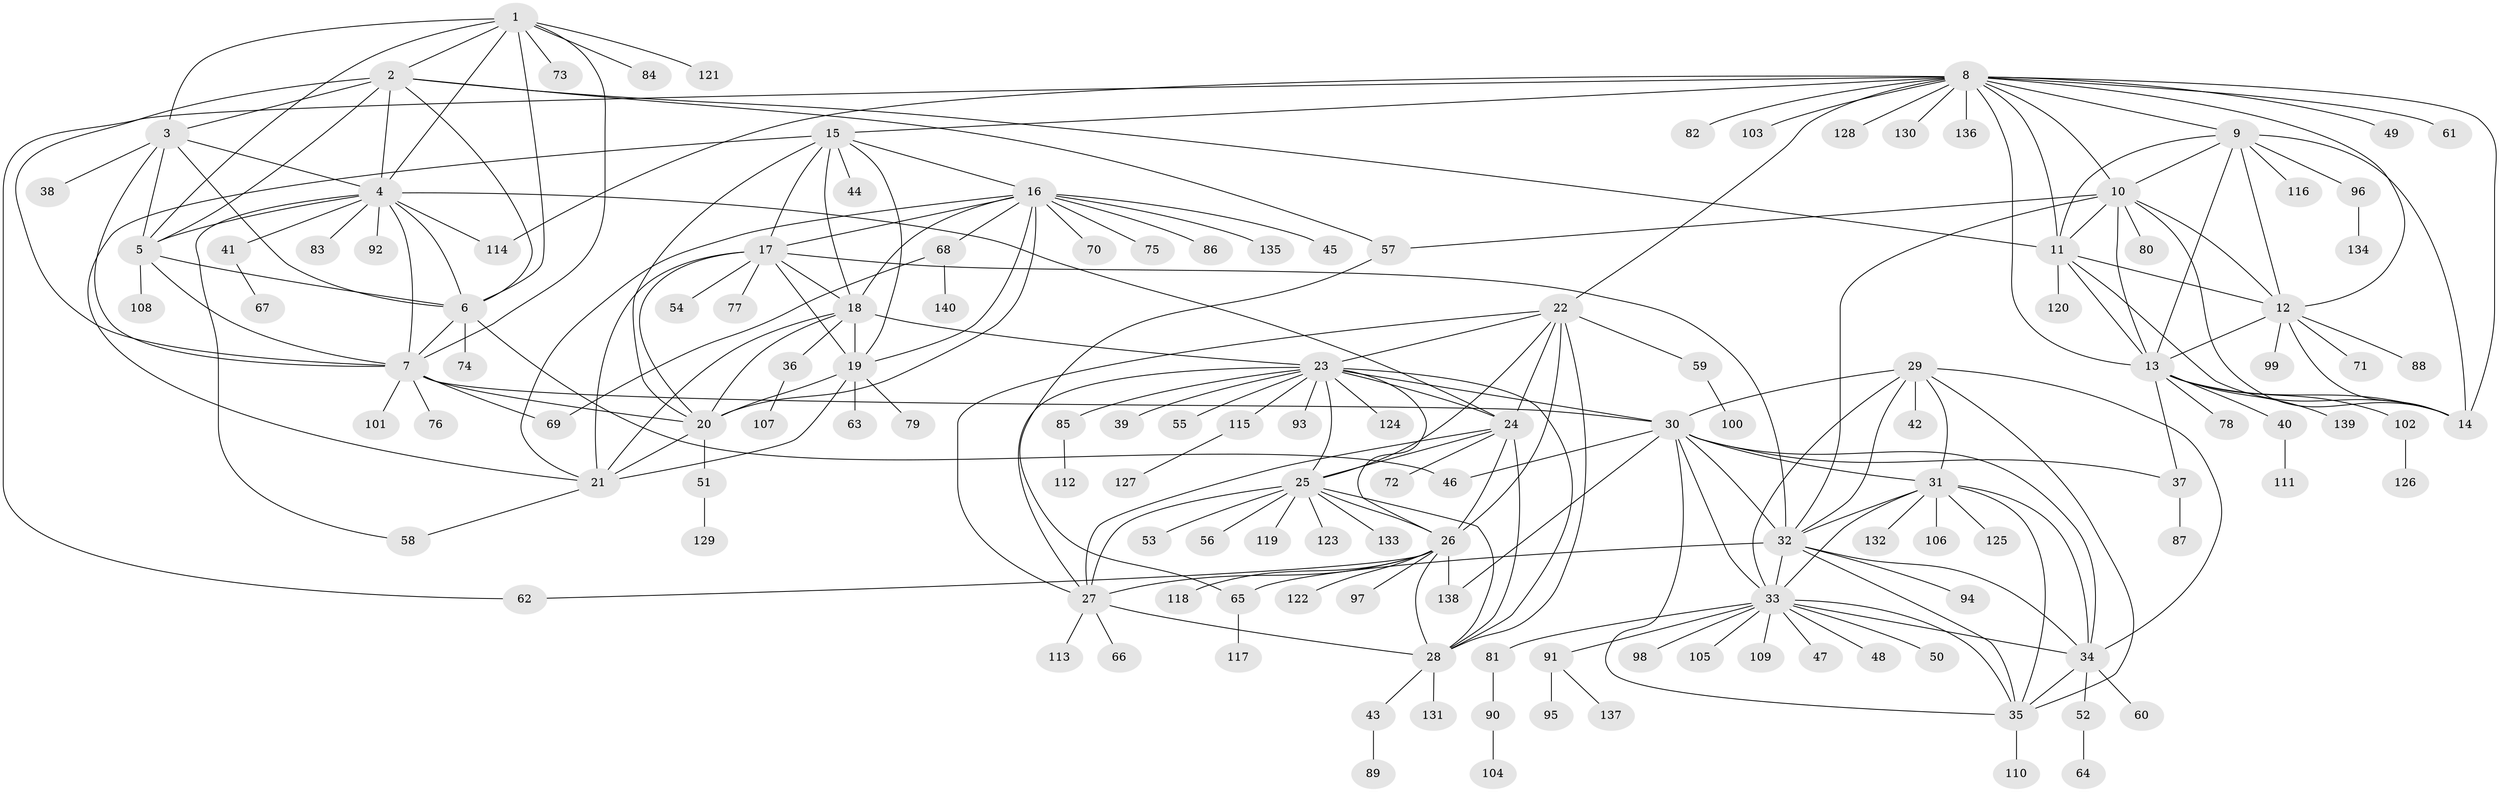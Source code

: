 // coarse degree distribution, {11: 0.045454545454545456, 8: 0.045454545454545456, 4: 0.022727272727272728, 10: 0.045454545454545456, 9: 0.045454545454545456, 7: 0.09090909090909091, 6: 0.11363636363636363, 1: 0.38636363636363635, 2: 0.18181818181818182, 3: 0.022727272727272728}
// Generated by graph-tools (version 1.1) at 2025/52/03/04/25 22:52:32]
// undirected, 140 vertices, 229 edges
graph export_dot {
  node [color=gray90,style=filled];
  1;
  2;
  3;
  4;
  5;
  6;
  7;
  8;
  9;
  10;
  11;
  12;
  13;
  14;
  15;
  16;
  17;
  18;
  19;
  20;
  21;
  22;
  23;
  24;
  25;
  26;
  27;
  28;
  29;
  30;
  31;
  32;
  33;
  34;
  35;
  36;
  37;
  38;
  39;
  40;
  41;
  42;
  43;
  44;
  45;
  46;
  47;
  48;
  49;
  50;
  51;
  52;
  53;
  54;
  55;
  56;
  57;
  58;
  59;
  60;
  61;
  62;
  63;
  64;
  65;
  66;
  67;
  68;
  69;
  70;
  71;
  72;
  73;
  74;
  75;
  76;
  77;
  78;
  79;
  80;
  81;
  82;
  83;
  84;
  85;
  86;
  87;
  88;
  89;
  90;
  91;
  92;
  93;
  94;
  95;
  96;
  97;
  98;
  99;
  100;
  101;
  102;
  103;
  104;
  105;
  106;
  107;
  108;
  109;
  110;
  111;
  112;
  113;
  114;
  115;
  116;
  117;
  118;
  119;
  120;
  121;
  122;
  123;
  124;
  125;
  126;
  127;
  128;
  129;
  130;
  131;
  132;
  133;
  134;
  135;
  136;
  137;
  138;
  139;
  140;
  1 -- 2;
  1 -- 3;
  1 -- 4;
  1 -- 5;
  1 -- 6;
  1 -- 7;
  1 -- 73;
  1 -- 84;
  1 -- 121;
  2 -- 3;
  2 -- 4;
  2 -- 5;
  2 -- 6;
  2 -- 7;
  2 -- 11;
  2 -- 57;
  3 -- 4;
  3 -- 5;
  3 -- 6;
  3 -- 7;
  3 -- 38;
  4 -- 5;
  4 -- 6;
  4 -- 7;
  4 -- 24;
  4 -- 41;
  4 -- 58;
  4 -- 83;
  4 -- 92;
  4 -- 114;
  5 -- 6;
  5 -- 7;
  5 -- 108;
  6 -- 7;
  6 -- 46;
  6 -- 74;
  7 -- 20;
  7 -- 30;
  7 -- 69;
  7 -- 76;
  7 -- 101;
  8 -- 9;
  8 -- 10;
  8 -- 11;
  8 -- 12;
  8 -- 13;
  8 -- 14;
  8 -- 15;
  8 -- 22;
  8 -- 49;
  8 -- 61;
  8 -- 62;
  8 -- 82;
  8 -- 103;
  8 -- 114;
  8 -- 128;
  8 -- 130;
  8 -- 136;
  9 -- 10;
  9 -- 11;
  9 -- 12;
  9 -- 13;
  9 -- 14;
  9 -- 96;
  9 -- 116;
  10 -- 11;
  10 -- 12;
  10 -- 13;
  10 -- 14;
  10 -- 32;
  10 -- 57;
  10 -- 80;
  11 -- 12;
  11 -- 13;
  11 -- 14;
  11 -- 120;
  12 -- 13;
  12 -- 14;
  12 -- 71;
  12 -- 88;
  12 -- 99;
  13 -- 14;
  13 -- 37;
  13 -- 40;
  13 -- 78;
  13 -- 102;
  13 -- 139;
  15 -- 16;
  15 -- 17;
  15 -- 18;
  15 -- 19;
  15 -- 20;
  15 -- 21;
  15 -- 44;
  16 -- 17;
  16 -- 18;
  16 -- 19;
  16 -- 20;
  16 -- 21;
  16 -- 45;
  16 -- 68;
  16 -- 70;
  16 -- 75;
  16 -- 86;
  16 -- 135;
  17 -- 18;
  17 -- 19;
  17 -- 20;
  17 -- 21;
  17 -- 32;
  17 -- 54;
  17 -- 77;
  18 -- 19;
  18 -- 20;
  18 -- 21;
  18 -- 23;
  18 -- 36;
  19 -- 20;
  19 -- 21;
  19 -- 63;
  19 -- 79;
  20 -- 21;
  20 -- 51;
  21 -- 58;
  22 -- 23;
  22 -- 24;
  22 -- 25;
  22 -- 26;
  22 -- 27;
  22 -- 28;
  22 -- 59;
  23 -- 24;
  23 -- 25;
  23 -- 26;
  23 -- 27;
  23 -- 28;
  23 -- 30;
  23 -- 39;
  23 -- 55;
  23 -- 85;
  23 -- 93;
  23 -- 115;
  23 -- 124;
  24 -- 25;
  24 -- 26;
  24 -- 27;
  24 -- 28;
  24 -- 72;
  25 -- 26;
  25 -- 27;
  25 -- 28;
  25 -- 53;
  25 -- 56;
  25 -- 119;
  25 -- 123;
  25 -- 133;
  26 -- 27;
  26 -- 28;
  26 -- 62;
  26 -- 97;
  26 -- 118;
  26 -- 122;
  26 -- 138;
  27 -- 28;
  27 -- 66;
  27 -- 113;
  28 -- 43;
  28 -- 131;
  29 -- 30;
  29 -- 31;
  29 -- 32;
  29 -- 33;
  29 -- 34;
  29 -- 35;
  29 -- 42;
  30 -- 31;
  30 -- 32;
  30 -- 33;
  30 -- 34;
  30 -- 35;
  30 -- 37;
  30 -- 46;
  30 -- 138;
  31 -- 32;
  31 -- 33;
  31 -- 34;
  31 -- 35;
  31 -- 106;
  31 -- 125;
  31 -- 132;
  32 -- 33;
  32 -- 34;
  32 -- 35;
  32 -- 65;
  32 -- 94;
  33 -- 34;
  33 -- 35;
  33 -- 47;
  33 -- 48;
  33 -- 50;
  33 -- 81;
  33 -- 91;
  33 -- 98;
  33 -- 105;
  33 -- 109;
  34 -- 35;
  34 -- 52;
  34 -- 60;
  35 -- 110;
  36 -- 107;
  37 -- 87;
  40 -- 111;
  41 -- 67;
  43 -- 89;
  51 -- 129;
  52 -- 64;
  57 -- 65;
  59 -- 100;
  65 -- 117;
  68 -- 69;
  68 -- 140;
  81 -- 90;
  85 -- 112;
  90 -- 104;
  91 -- 95;
  91 -- 137;
  96 -- 134;
  102 -- 126;
  115 -- 127;
}
